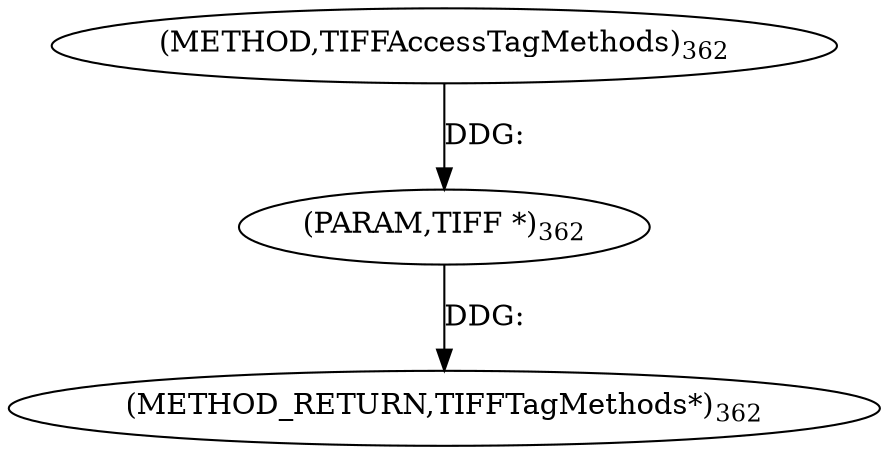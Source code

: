 digraph "TIFFAccessTagMethods" {  
"8494" [label = <(METHOD,TIFFAccessTagMethods)<SUB>362</SUB>> ]
"8496" [label = <(METHOD_RETURN,TIFFTagMethods*)<SUB>362</SUB>> ]
"8495" [label = <(PARAM,TIFF *)<SUB>362</SUB>> ]
  "8495" -> "8496"  [ label = "DDG: "] 
  "8494" -> "8495"  [ label = "DDG: "] 
}
